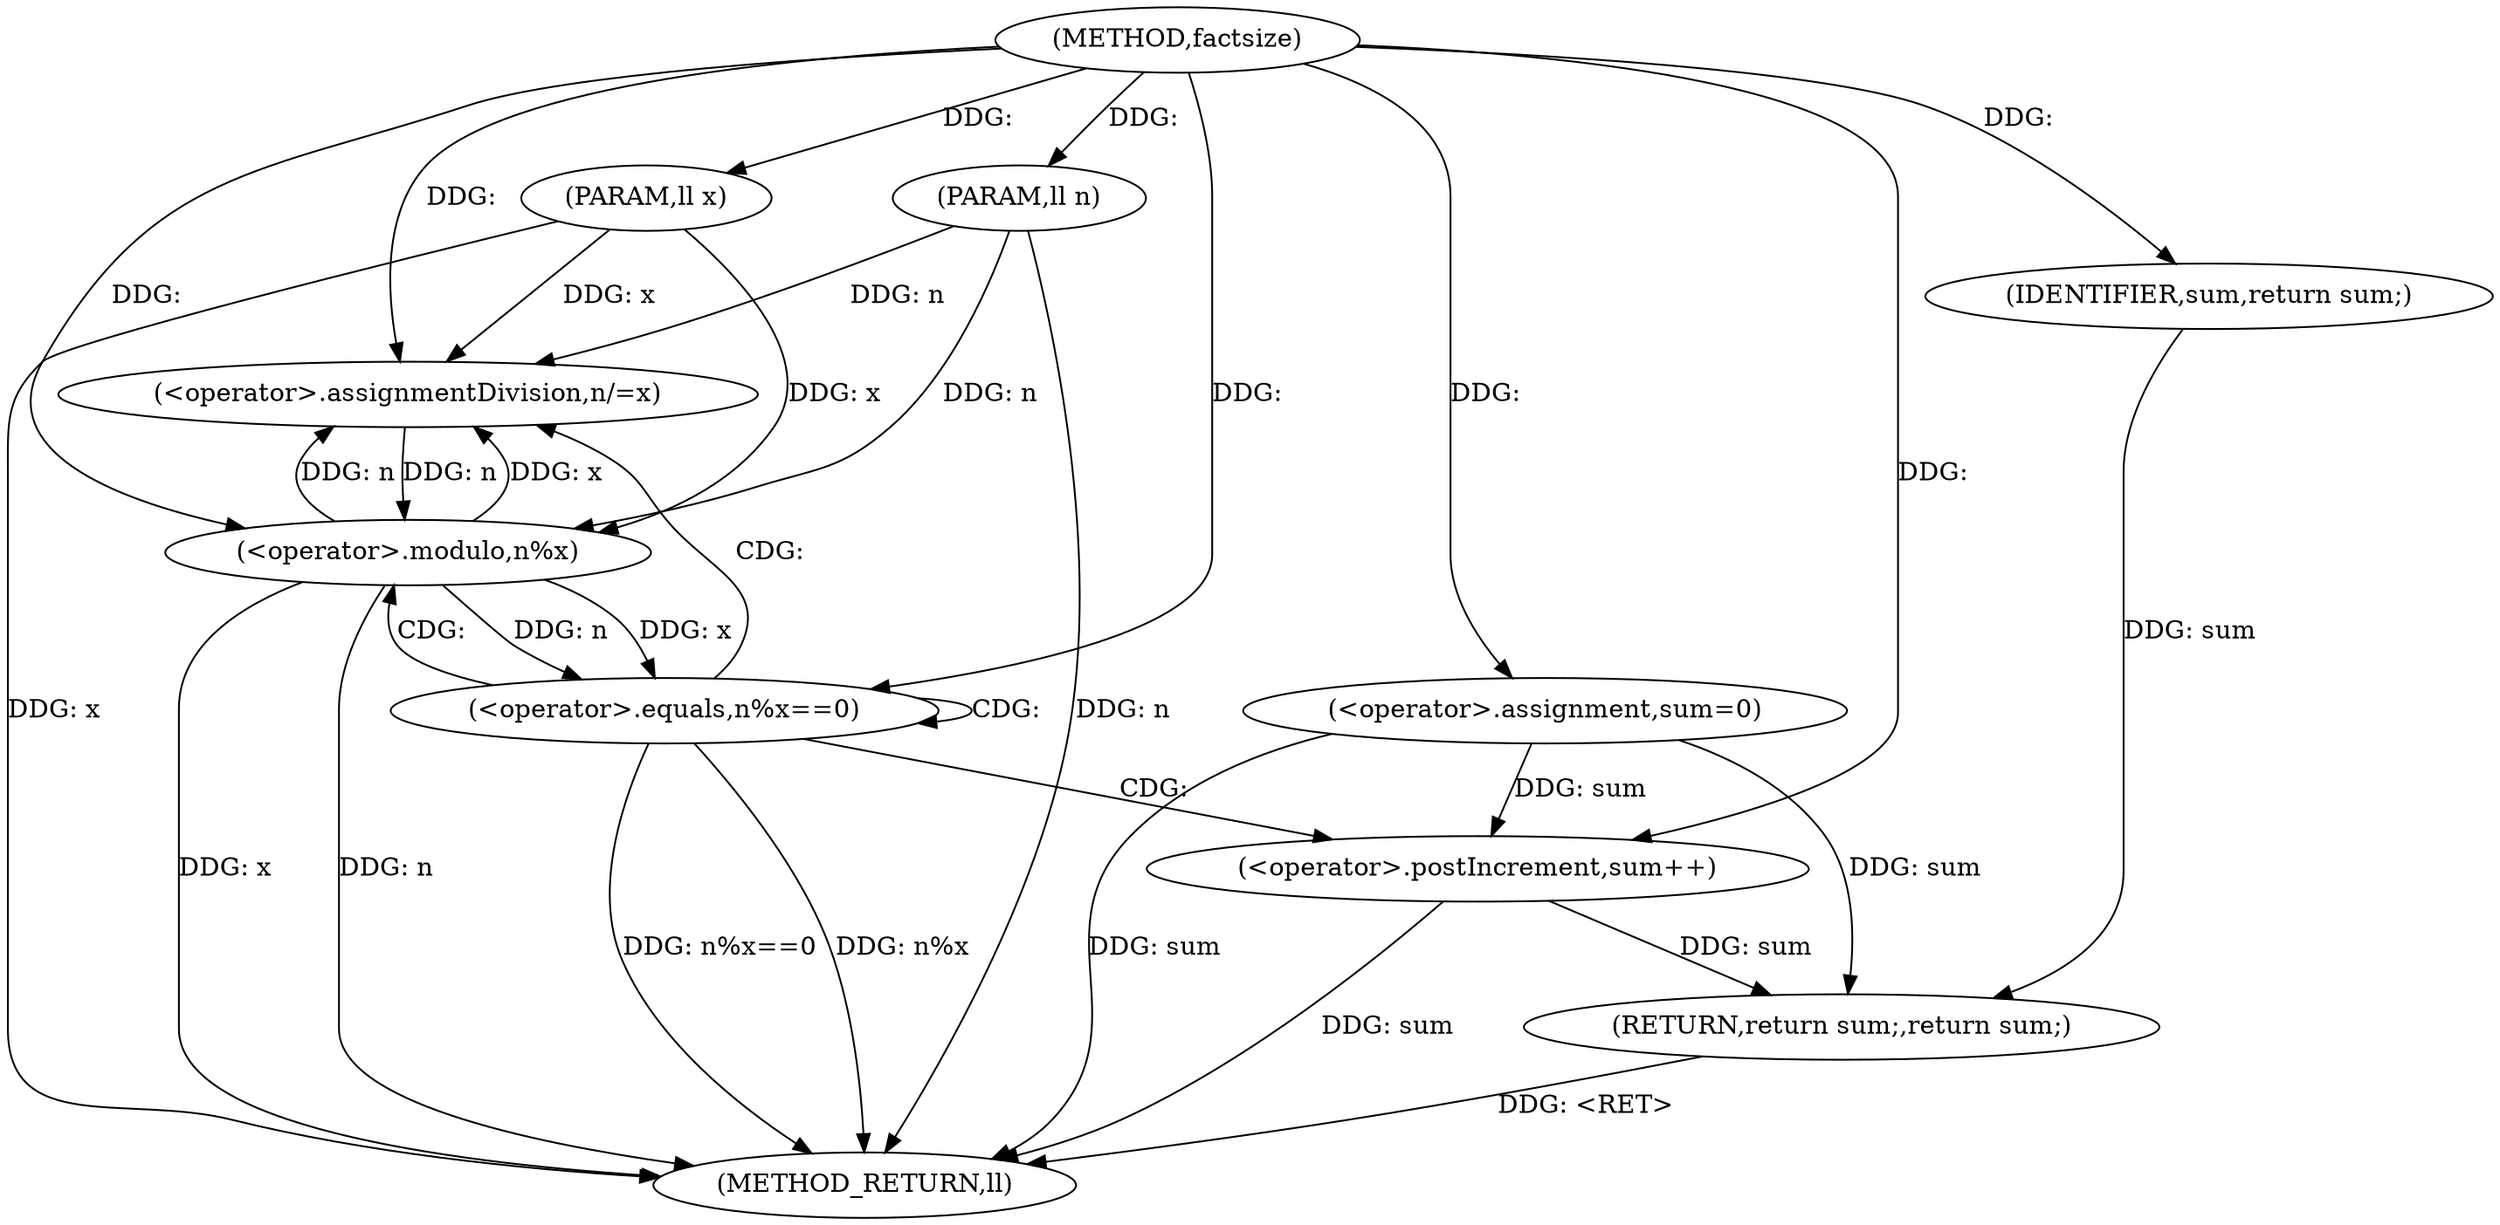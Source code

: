 digraph "factsize" {  
"1000328" [label = "(METHOD,factsize)" ]
"1000350" [label = "(METHOD_RETURN,ll)" ]
"1000329" [label = "(PARAM,ll n)" ]
"1000330" [label = "(PARAM,ll x)" ]
"1000333" [label = "(<operator>.assignment,sum=0)" ]
"1000348" [label = "(RETURN,return sum;,return sum;)" ]
"1000337" [label = "(<operator>.equals,n%x==0)" ]
"1000349" [label = "(IDENTIFIER,sum,return sum;)" ]
"1000343" [label = "(<operator>.postIncrement,sum++)" ]
"1000345" [label = "(<operator>.assignmentDivision,n/=x)" ]
"1000338" [label = "(<operator>.modulo,n%x)" ]
  "1000329" -> "1000350"  [ label = "DDG: n"] 
  "1000330" -> "1000350"  [ label = "DDG: x"] 
  "1000333" -> "1000350"  [ label = "DDG: sum"] 
  "1000338" -> "1000350"  [ label = "DDG: n"] 
  "1000338" -> "1000350"  [ label = "DDG: x"] 
  "1000337" -> "1000350"  [ label = "DDG: n%x"] 
  "1000337" -> "1000350"  [ label = "DDG: n%x==0"] 
  "1000343" -> "1000350"  [ label = "DDG: sum"] 
  "1000348" -> "1000350"  [ label = "DDG: <RET>"] 
  "1000328" -> "1000329"  [ label = "DDG: "] 
  "1000328" -> "1000330"  [ label = "DDG: "] 
  "1000328" -> "1000333"  [ label = "DDG: "] 
  "1000349" -> "1000348"  [ label = "DDG: sum"] 
  "1000333" -> "1000348"  [ label = "DDG: sum"] 
  "1000343" -> "1000348"  [ label = "DDG: sum"] 
  "1000328" -> "1000349"  [ label = "DDG: "] 
  "1000338" -> "1000337"  [ label = "DDG: x"] 
  "1000338" -> "1000337"  [ label = "DDG: n"] 
  "1000328" -> "1000337"  [ label = "DDG: "] 
  "1000338" -> "1000345"  [ label = "DDG: x"] 
  "1000330" -> "1000345"  [ label = "DDG: x"] 
  "1000328" -> "1000345"  [ label = "DDG: "] 
  "1000345" -> "1000338"  [ label = "DDG: n"] 
  "1000329" -> "1000338"  [ label = "DDG: n"] 
  "1000328" -> "1000338"  [ label = "DDG: "] 
  "1000330" -> "1000338"  [ label = "DDG: x"] 
  "1000333" -> "1000343"  [ label = "DDG: sum"] 
  "1000328" -> "1000343"  [ label = "DDG: "] 
  "1000338" -> "1000345"  [ label = "DDG: n"] 
  "1000329" -> "1000345"  [ label = "DDG: n"] 
  "1000337" -> "1000337"  [ label = "CDG: "] 
  "1000337" -> "1000345"  [ label = "CDG: "] 
  "1000337" -> "1000338"  [ label = "CDG: "] 
  "1000337" -> "1000343"  [ label = "CDG: "] 
}
